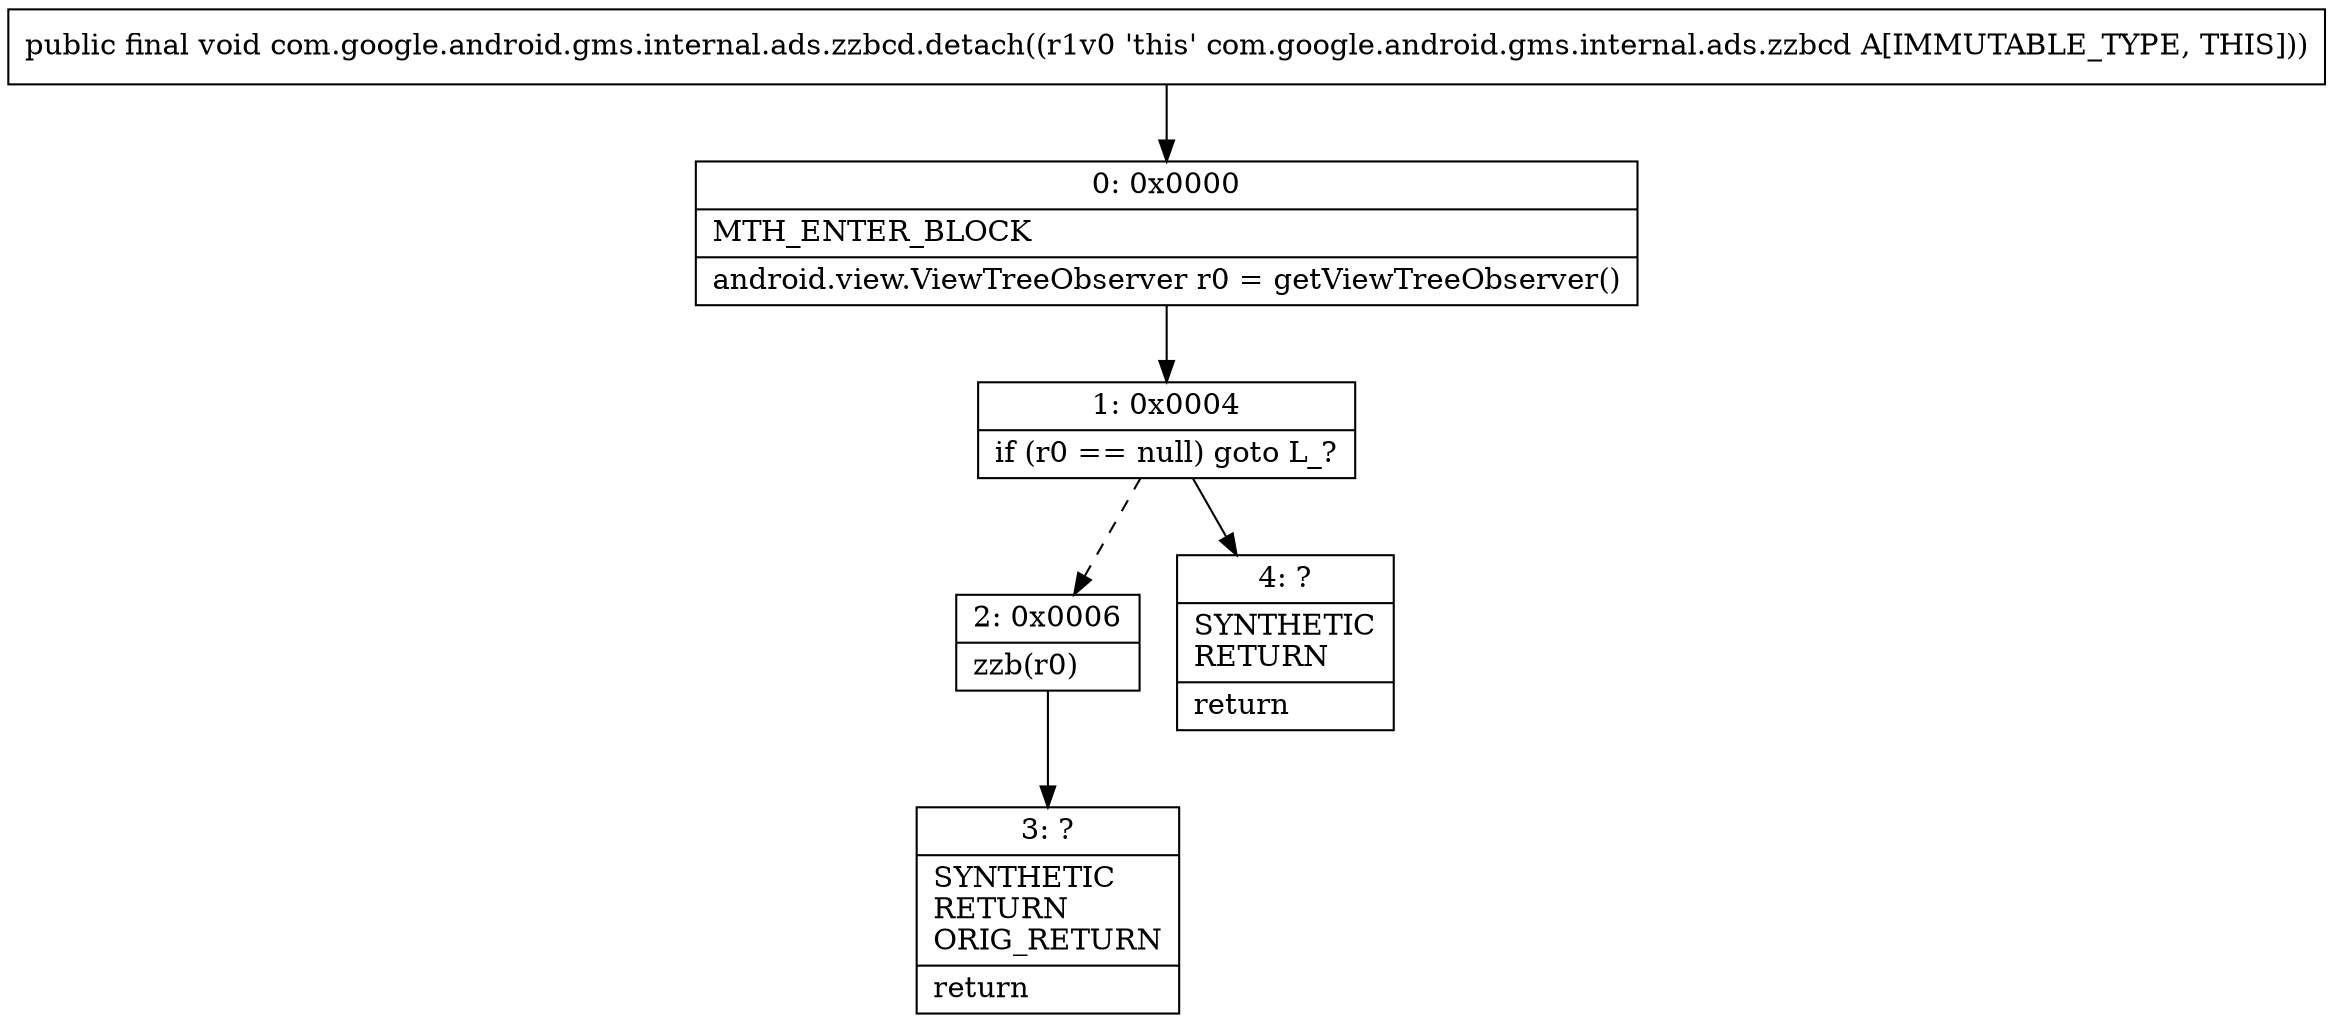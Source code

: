 digraph "CFG forcom.google.android.gms.internal.ads.zzbcd.detach()V" {
Node_0 [shape=record,label="{0\:\ 0x0000|MTH_ENTER_BLOCK\l|android.view.ViewTreeObserver r0 = getViewTreeObserver()\l}"];
Node_1 [shape=record,label="{1\:\ 0x0004|if (r0 == null) goto L_?\l}"];
Node_2 [shape=record,label="{2\:\ 0x0006|zzb(r0)\l}"];
Node_3 [shape=record,label="{3\:\ ?|SYNTHETIC\lRETURN\lORIG_RETURN\l|return\l}"];
Node_4 [shape=record,label="{4\:\ ?|SYNTHETIC\lRETURN\l|return\l}"];
MethodNode[shape=record,label="{public final void com.google.android.gms.internal.ads.zzbcd.detach((r1v0 'this' com.google.android.gms.internal.ads.zzbcd A[IMMUTABLE_TYPE, THIS])) }"];
MethodNode -> Node_0;
Node_0 -> Node_1;
Node_1 -> Node_2[style=dashed];
Node_1 -> Node_4;
Node_2 -> Node_3;
}

